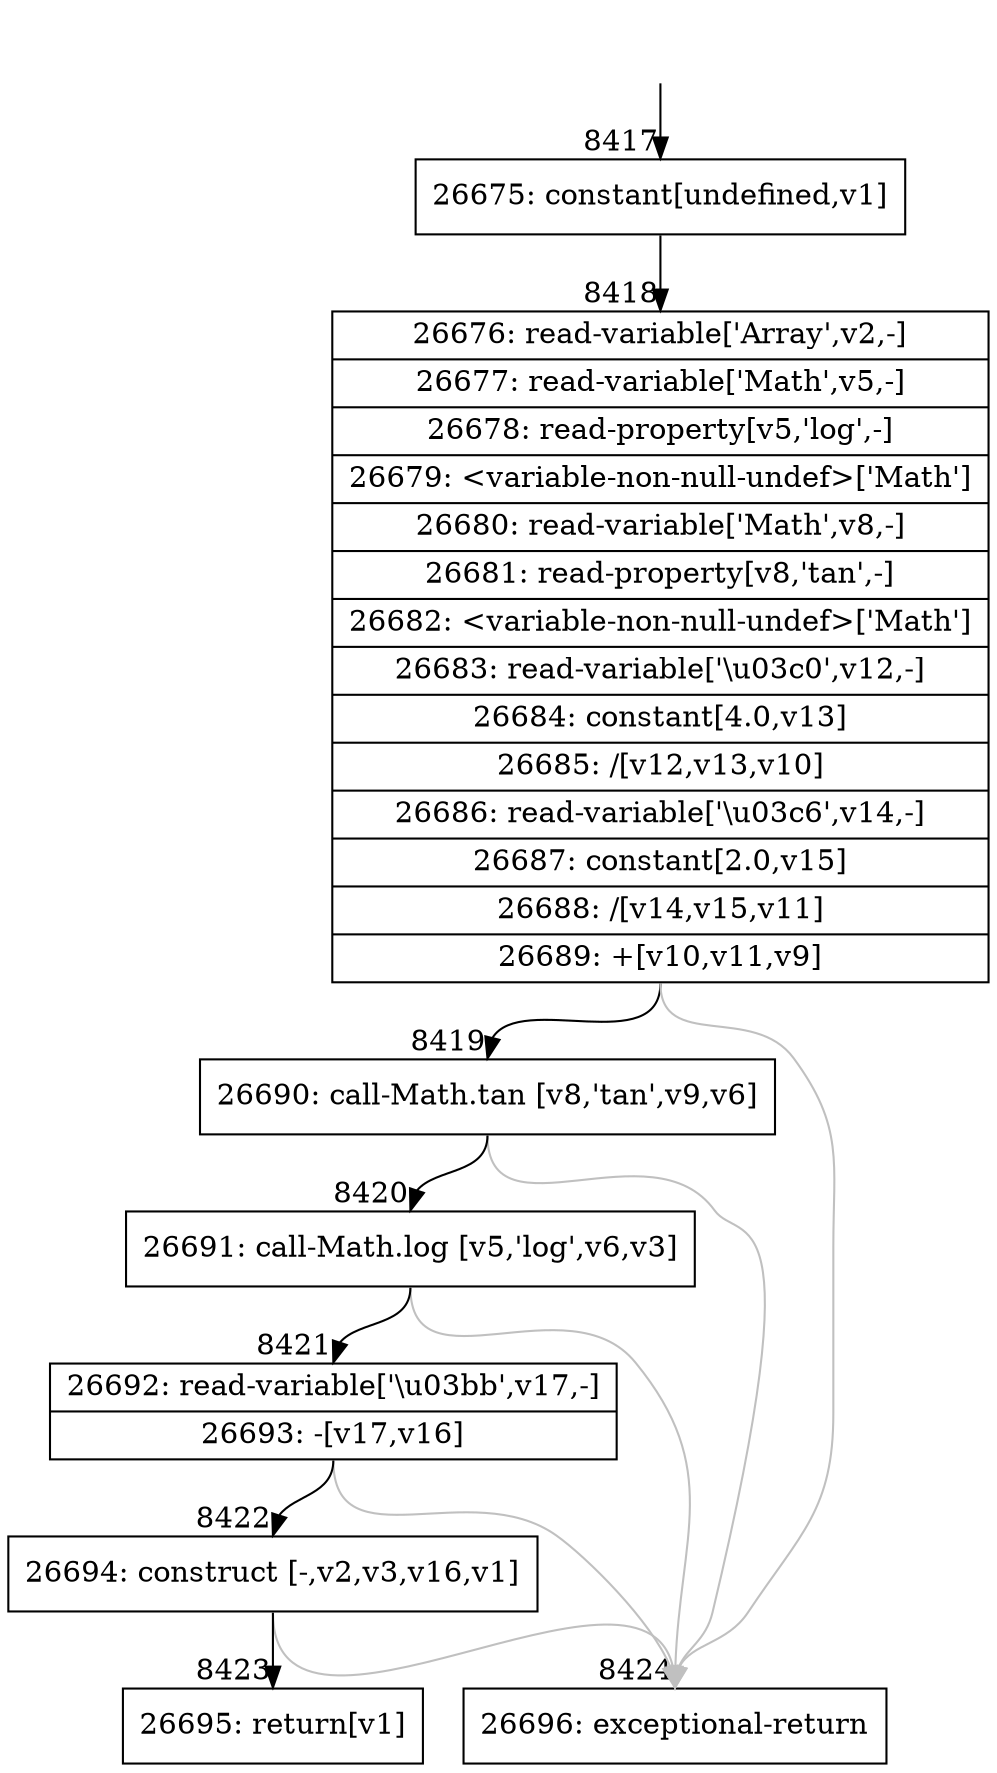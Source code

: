 digraph {
rankdir="TD"
BB_entry801[shape=none,label=""];
BB_entry801 -> BB8417 [tailport=s, headport=n, headlabel="    8417"]
BB8417 [shape=record label="{26675: constant[undefined,v1]}" ] 
BB8417 -> BB8418 [tailport=s, headport=n, headlabel="      8418"]
BB8418 [shape=record label="{26676: read-variable['Array',v2,-]|26677: read-variable['Math',v5,-]|26678: read-property[v5,'log',-]|26679: \<variable-non-null-undef\>['Math']|26680: read-variable['Math',v8,-]|26681: read-property[v8,'tan',-]|26682: \<variable-non-null-undef\>['Math']|26683: read-variable['\\u03c0',v12,-]|26684: constant[4.0,v13]|26685: /[v12,v13,v10]|26686: read-variable['\\u03c6',v14,-]|26687: constant[2.0,v15]|26688: /[v14,v15,v11]|26689: +[v10,v11,v9]}" ] 
BB8418 -> BB8419 [tailport=s, headport=n, headlabel="      8419"]
BB8418 -> BB8424 [tailport=s, headport=n, color=gray, headlabel="      8424"]
BB8419 [shape=record label="{26690: call-Math.tan [v8,'tan',v9,v6]}" ] 
BB8419 -> BB8420 [tailport=s, headport=n, headlabel="      8420"]
BB8419 -> BB8424 [tailport=s, headport=n, color=gray]
BB8420 [shape=record label="{26691: call-Math.log [v5,'log',v6,v3]}" ] 
BB8420 -> BB8421 [tailport=s, headport=n, headlabel="      8421"]
BB8420 -> BB8424 [tailport=s, headport=n, color=gray]
BB8421 [shape=record label="{26692: read-variable['\\u03bb',v17,-]|26693: -[v17,v16]}" ] 
BB8421 -> BB8422 [tailport=s, headport=n, headlabel="      8422"]
BB8421 -> BB8424 [tailport=s, headport=n, color=gray]
BB8422 [shape=record label="{26694: construct [-,v2,v3,v16,v1]}" ] 
BB8422 -> BB8423 [tailport=s, headport=n, headlabel="      8423"]
BB8422 -> BB8424 [tailport=s, headport=n, color=gray]
BB8423 [shape=record label="{26695: return[v1]}" ] 
BB8424 [shape=record label="{26696: exceptional-return}" ] 
//#$~ 4774
}

